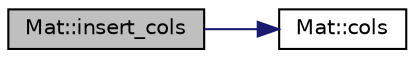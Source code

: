 digraph "Mat::insert_cols"
{
  edge [fontname="Helvetica",fontsize="10",labelfontname="Helvetica",labelfontsize="10"];
  node [fontname="Helvetica",fontsize="10",shape=record];
  rankdir="LR";
  Node1 [label="Mat::insert_cols",height=0.2,width=0.4,color="black", fillcolor="grey75", style="filled" fontcolor="black"];
  Node1 -> Node2 [color="midnightblue",fontsize="10",style="solid",fontname="Helvetica"];
  Node2 [label="Mat::cols",height=0.2,width=0.4,color="black", fillcolor="white", style="filled",URL="$group___mat.html#ga37d3669348116f17e41410adb1b39eab",tooltip="creation of subview (submatrix comprised of specified column vectors)"];
}
